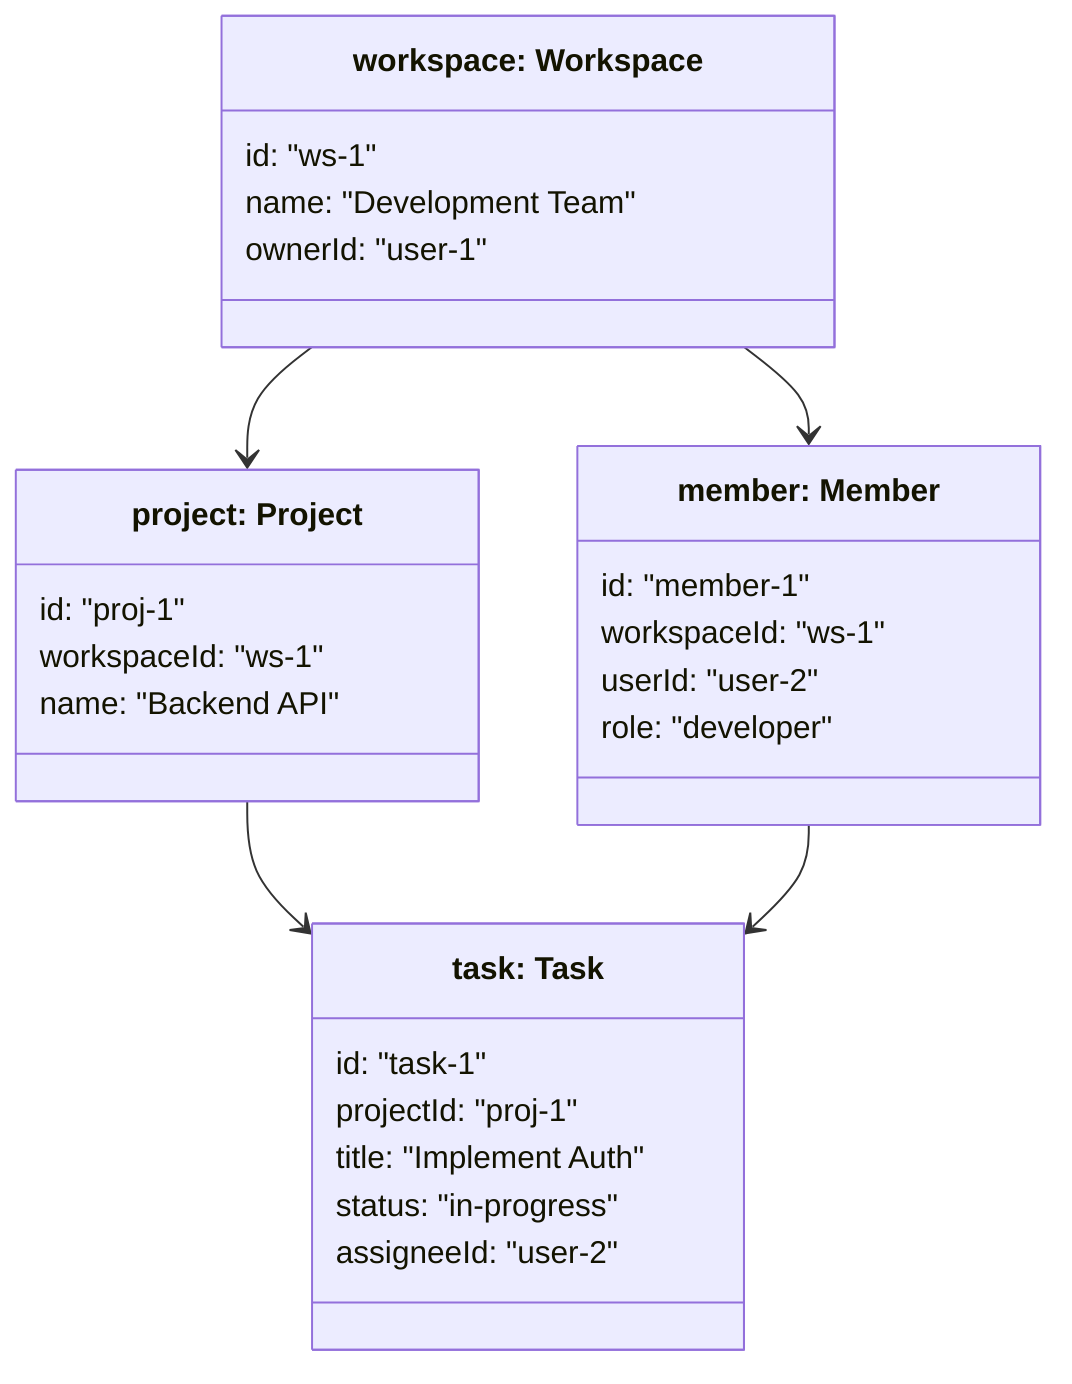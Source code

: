classDiagram
    class Workspace["workspace: Workspace"] {
        id: "ws-1"
        name: "Development Team"
        ownerId: "user-1"
    }
    class Project["project: Project"] {
        id: "proj-1"
        workspaceId: "ws-1"
        name: "Backend API"
    }
    class Task["task: Task"] {
        id: "task-1"
        projectId: "proj-1"
        title: "Implement Auth"
        status: "in-progress"
        assigneeId: "user-2"
    }
    class Member["member: Member"] {
        id: "member-1"
        workspaceId: "ws-1"
        userId: "user-2"
        role: "developer"
    }

    Workspace --> Project
    Project --> Task
    Workspace --> Member
    Member --> Task